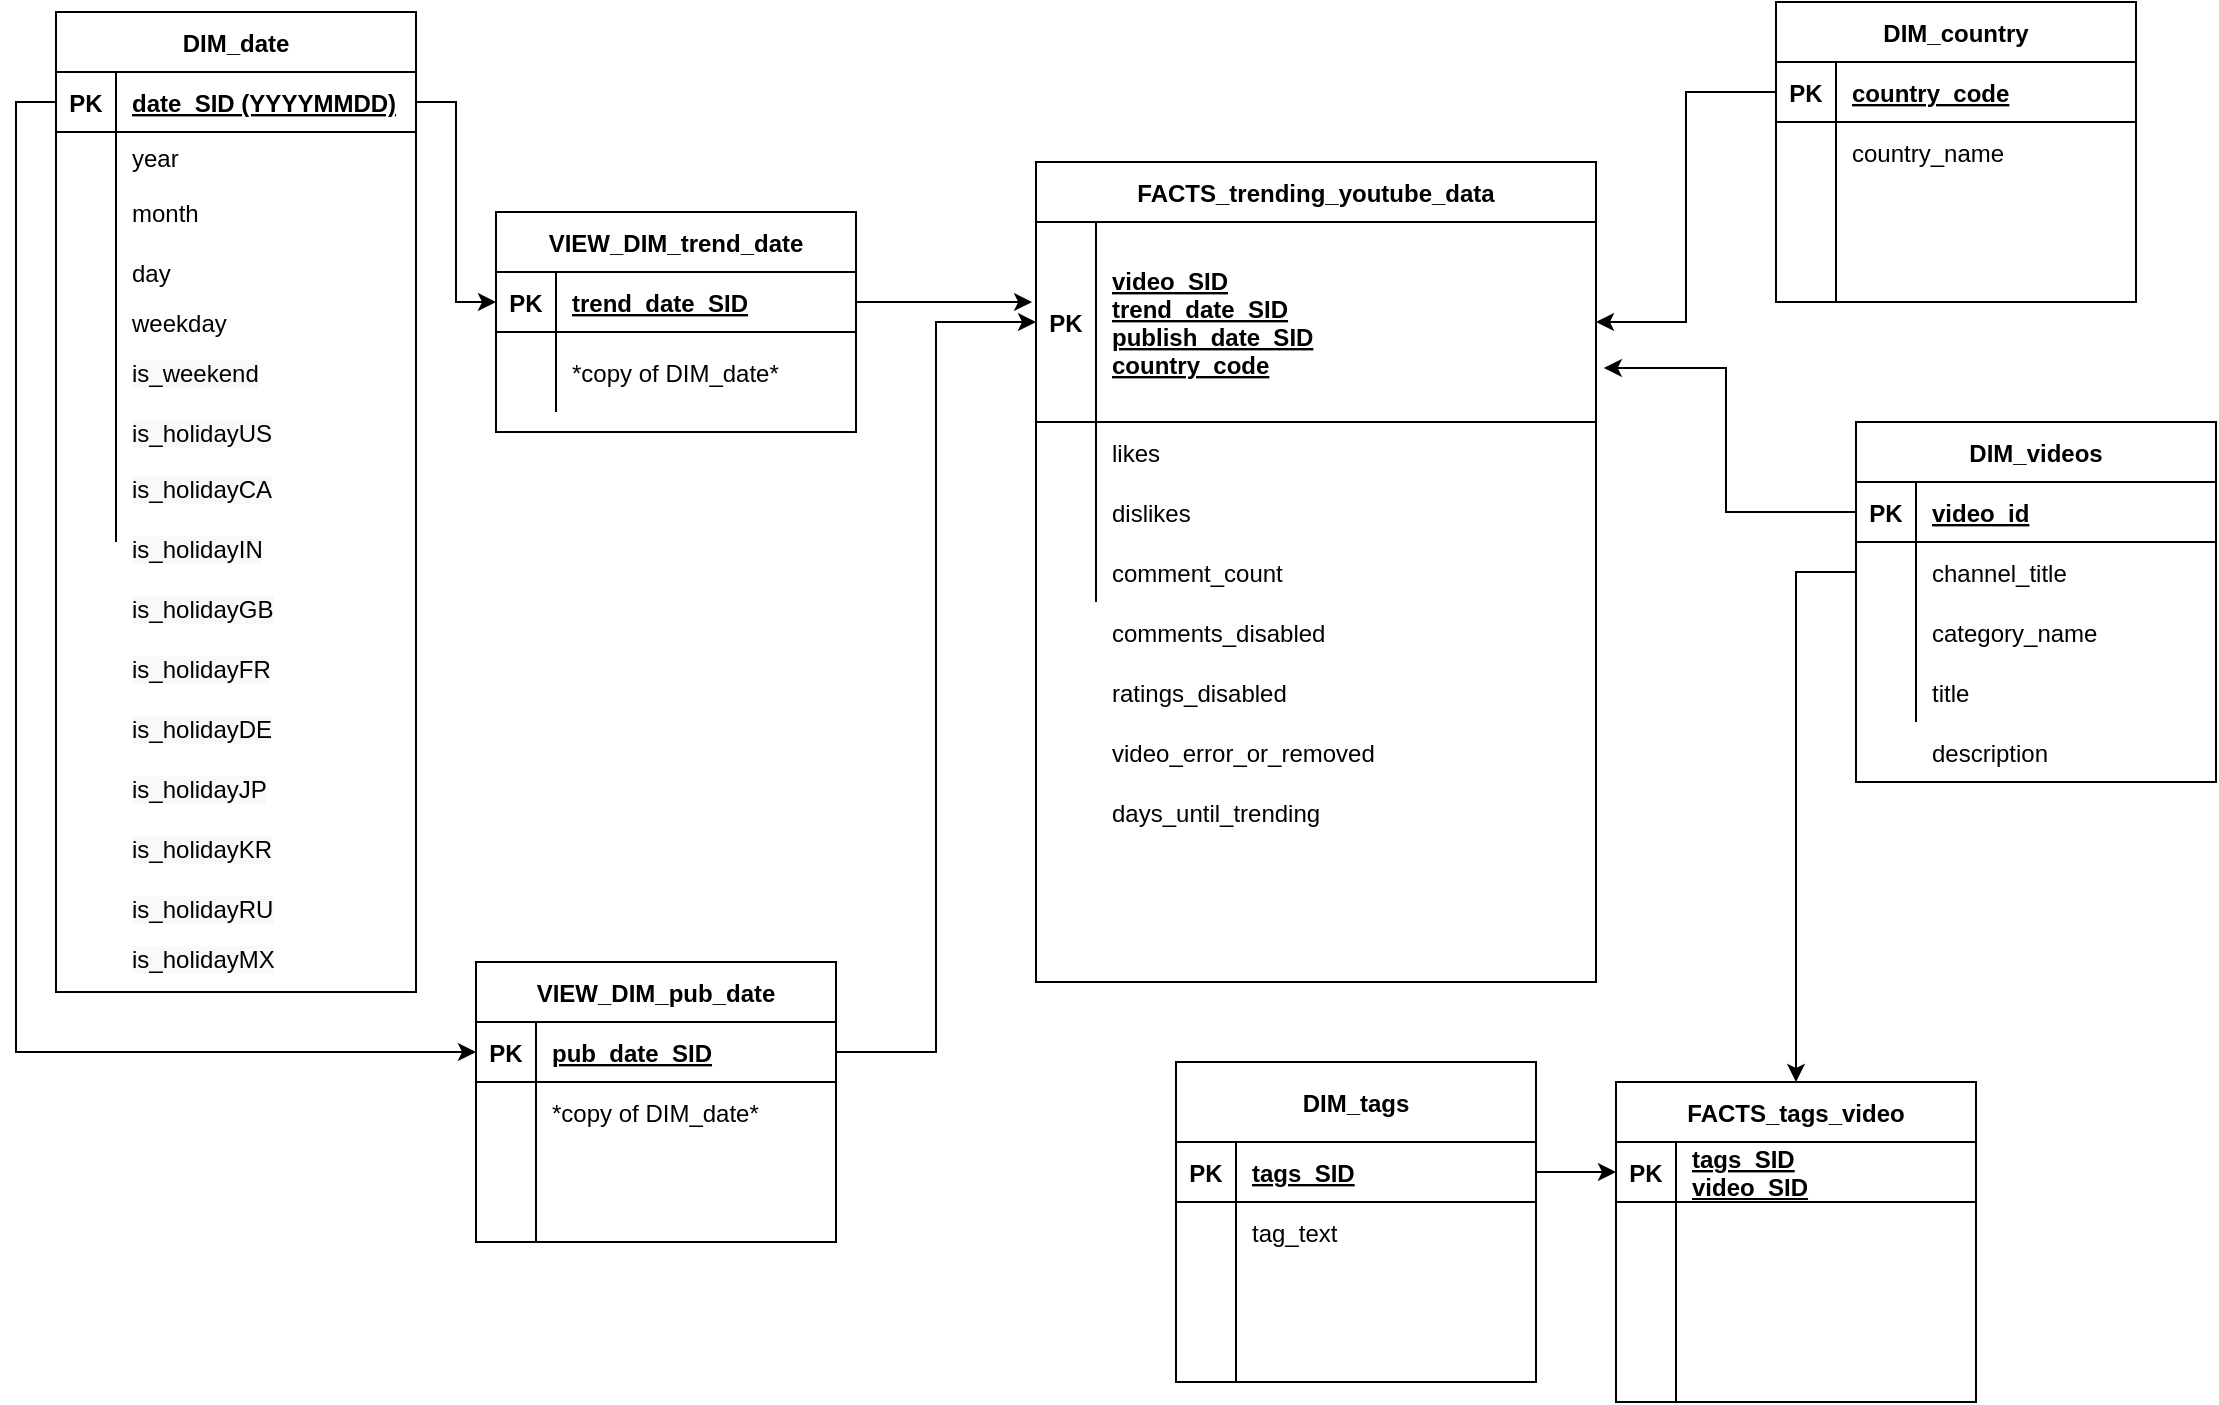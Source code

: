 <mxfile version="15.2.1" type="device"><diagram id="kIxvINCP-2dBxUj3q9Nw" name="Page-1"><mxGraphModel dx="1888" dy="547" grid="1" gridSize="10" guides="1" tooltips="1" connect="1" arrows="1" fold="1" page="1" pageScale="1" pageWidth="850" pageHeight="1100" math="0" shadow="0"><root><mxCell id="0"/><mxCell id="1" parent="0"/><mxCell id="8O_K2BIh5nkAlIRcISis-1" value="FACTS_trending_youtube_data" style="shape=table;startSize=30;container=1;collapsible=1;childLayout=tableLayout;fixedRows=1;rowLines=0;fontStyle=1;align=center;resizeLast=1;" parent="1" vertex="1"><mxGeometry x="230" y="150" width="280" height="410" as="geometry"/></mxCell><mxCell id="8O_K2BIh5nkAlIRcISis-2" value="" style="shape=partialRectangle;collapsible=0;dropTarget=0;pointerEvents=0;fillColor=none;top=0;left=0;bottom=1;right=0;points=[[0,0.5],[1,0.5]];portConstraint=eastwest;" parent="8O_K2BIh5nkAlIRcISis-1" vertex="1"><mxGeometry y="30" width="280" height="100" as="geometry"/></mxCell><mxCell id="8O_K2BIh5nkAlIRcISis-3" value="PK" style="shape=partialRectangle;connectable=0;fillColor=none;top=0;left=0;bottom=0;right=0;fontStyle=1;overflow=hidden;" parent="8O_K2BIh5nkAlIRcISis-2" vertex="1"><mxGeometry width="30" height="100" as="geometry"/></mxCell><mxCell id="8O_K2BIh5nkAlIRcISis-4" value="video_SID&#10;trend_date_SID&#10;publish_date_SID&#10;country_code" style="shape=partialRectangle;connectable=0;fillColor=none;top=0;left=0;bottom=0;right=0;align=left;spacingLeft=6;fontStyle=5;overflow=hidden;" parent="8O_K2BIh5nkAlIRcISis-2" vertex="1"><mxGeometry x="30" width="250" height="100" as="geometry"/></mxCell><mxCell id="8O_K2BIh5nkAlIRcISis-5" value="" style="shape=partialRectangle;collapsible=0;dropTarget=0;pointerEvents=0;fillColor=none;top=0;left=0;bottom=0;right=0;points=[[0,0.5],[1,0.5]];portConstraint=eastwest;" parent="8O_K2BIh5nkAlIRcISis-1" vertex="1"><mxGeometry y="130" width="280" height="30" as="geometry"/></mxCell><mxCell id="8O_K2BIh5nkAlIRcISis-6" value="" style="shape=partialRectangle;connectable=0;fillColor=none;top=0;left=0;bottom=0;right=0;editable=1;overflow=hidden;" parent="8O_K2BIh5nkAlIRcISis-5" vertex="1"><mxGeometry width="30" height="30" as="geometry"/></mxCell><mxCell id="8O_K2BIh5nkAlIRcISis-7" value="likes" style="shape=partialRectangle;connectable=0;fillColor=none;top=0;left=0;bottom=0;right=0;align=left;spacingLeft=6;overflow=hidden;" parent="8O_K2BIh5nkAlIRcISis-5" vertex="1"><mxGeometry x="30" width="250" height="30" as="geometry"/></mxCell><mxCell id="8O_K2BIh5nkAlIRcISis-8" value="" style="shape=partialRectangle;collapsible=0;dropTarget=0;pointerEvents=0;fillColor=none;top=0;left=0;bottom=0;right=0;points=[[0,0.5],[1,0.5]];portConstraint=eastwest;" parent="8O_K2BIh5nkAlIRcISis-1" vertex="1"><mxGeometry y="160" width="280" height="30" as="geometry"/></mxCell><mxCell id="8O_K2BIh5nkAlIRcISis-9" value="" style="shape=partialRectangle;connectable=0;fillColor=none;top=0;left=0;bottom=0;right=0;editable=1;overflow=hidden;" parent="8O_K2BIh5nkAlIRcISis-8" vertex="1"><mxGeometry width="30" height="30" as="geometry"/></mxCell><mxCell id="8O_K2BIh5nkAlIRcISis-10" value="dislikes" style="shape=partialRectangle;connectable=0;fillColor=none;top=0;left=0;bottom=0;right=0;align=left;spacingLeft=6;overflow=hidden;" parent="8O_K2BIh5nkAlIRcISis-8" vertex="1"><mxGeometry x="30" width="250" height="30" as="geometry"/></mxCell><mxCell id="8O_K2BIh5nkAlIRcISis-11" value="" style="shape=partialRectangle;collapsible=0;dropTarget=0;pointerEvents=0;fillColor=none;top=0;left=0;bottom=0;right=0;points=[[0,0.5],[1,0.5]];portConstraint=eastwest;" parent="8O_K2BIh5nkAlIRcISis-1" vertex="1"><mxGeometry y="190" width="280" height="30" as="geometry"/></mxCell><mxCell id="8O_K2BIh5nkAlIRcISis-12" value="" style="shape=partialRectangle;connectable=0;fillColor=none;top=0;left=0;bottom=0;right=0;editable=1;overflow=hidden;" parent="8O_K2BIh5nkAlIRcISis-11" vertex="1"><mxGeometry width="30" height="30" as="geometry"/></mxCell><mxCell id="8O_K2BIh5nkAlIRcISis-13" value="comment_count" style="shape=partialRectangle;connectable=0;fillColor=none;top=0;left=0;bottom=0;right=0;align=left;spacingLeft=6;overflow=hidden;" parent="8O_K2BIh5nkAlIRcISis-11" vertex="1"><mxGeometry x="30" width="250" height="30" as="geometry"/></mxCell><mxCell id="8O_K2BIh5nkAlIRcISis-17" value="comments_disabled" style="shape=partialRectangle;connectable=0;fillColor=none;top=0;left=0;bottom=0;right=0;align=left;spacingLeft=6;overflow=hidden;" parent="1" vertex="1"><mxGeometry x="260" y="370" width="250" height="30" as="geometry"/></mxCell><mxCell id="8O_K2BIh5nkAlIRcISis-18" value="ratings_disabled" style="shape=partialRectangle;connectable=0;fillColor=none;top=0;left=0;bottom=0;right=0;align=left;spacingLeft=6;overflow=hidden;" parent="1" vertex="1"><mxGeometry x="260" y="400" width="250" height="30" as="geometry"/></mxCell><mxCell id="8O_K2BIh5nkAlIRcISis-19" value="video_error_or_removed" style="shape=partialRectangle;connectable=0;top=0;left=0;bottom=0;right=0;align=left;spacingLeft=6;overflow=hidden;fillColor=none;" parent="1" vertex="1"><mxGeometry x="260" y="430" width="250" height="30" as="geometry"/></mxCell><mxCell id="8O_K2BIh5nkAlIRcISis-20" value="days_until_trending" style="shape=partialRectangle;connectable=0;fillColor=none;top=0;left=0;bottom=0;right=0;align=left;spacingLeft=6;overflow=hidden;" parent="1" vertex="1"><mxGeometry x="260" y="460" width="250" height="30" as="geometry"/></mxCell><mxCell id="8O_K2BIh5nkAlIRcISis-21" value="DIM_date" style="shape=table;startSize=30;container=1;collapsible=1;childLayout=tableLayout;fixedRows=1;rowLines=0;fontStyle=1;align=center;resizeLast=1;" parent="1" vertex="1"><mxGeometry x="-260" y="75" width="180" height="490" as="geometry"/></mxCell><mxCell id="8O_K2BIh5nkAlIRcISis-22" value="" style="shape=partialRectangle;collapsible=0;dropTarget=0;pointerEvents=0;fillColor=none;top=0;left=0;bottom=1;right=0;points=[[0,0.5],[1,0.5]];portConstraint=eastwest;" parent="8O_K2BIh5nkAlIRcISis-21" vertex="1"><mxGeometry y="30" width="180" height="30" as="geometry"/></mxCell><mxCell id="8O_K2BIh5nkAlIRcISis-23" value="PK" style="shape=partialRectangle;connectable=0;fillColor=none;top=0;left=0;bottom=0;right=0;fontStyle=1;overflow=hidden;" parent="8O_K2BIh5nkAlIRcISis-22" vertex="1"><mxGeometry width="30" height="30" as="geometry"/></mxCell><mxCell id="8O_K2BIh5nkAlIRcISis-24" value="date_SID (YYYYMMDD)" style="shape=partialRectangle;connectable=0;fillColor=none;top=0;left=0;bottom=0;right=0;align=left;spacingLeft=6;fontStyle=5;overflow=hidden;" parent="8O_K2BIh5nkAlIRcISis-22" vertex="1"><mxGeometry x="30" width="150" height="30" as="geometry"/></mxCell><mxCell id="8O_K2BIh5nkAlIRcISis-25" value="" style="shape=partialRectangle;collapsible=0;dropTarget=0;pointerEvents=0;fillColor=none;top=0;left=0;bottom=0;right=0;points=[[0,0.5],[1,0.5]];portConstraint=eastwest;" parent="8O_K2BIh5nkAlIRcISis-21" vertex="1"><mxGeometry y="60" width="180" height="25" as="geometry"/></mxCell><mxCell id="8O_K2BIh5nkAlIRcISis-26" value="" style="shape=partialRectangle;connectable=0;fillColor=none;top=0;left=0;bottom=0;right=0;editable=1;overflow=hidden;" parent="8O_K2BIh5nkAlIRcISis-25" vertex="1"><mxGeometry width="30" height="25" as="geometry"/></mxCell><mxCell id="8O_K2BIh5nkAlIRcISis-27" value="year" style="shape=partialRectangle;connectable=0;top=0;left=0;bottom=0;right=0;align=left;spacingLeft=6;overflow=hidden;fillColor=none;" parent="8O_K2BIh5nkAlIRcISis-25" vertex="1"><mxGeometry x="30" width="150" height="25" as="geometry"/></mxCell><mxCell id="8O_K2BIh5nkAlIRcISis-28" value="" style="shape=partialRectangle;collapsible=0;dropTarget=0;pointerEvents=0;fillColor=none;top=0;left=0;bottom=0;right=0;points=[[0,0.5],[1,0.5]];portConstraint=eastwest;" parent="8O_K2BIh5nkAlIRcISis-21" vertex="1"><mxGeometry y="85" width="180" height="30" as="geometry"/></mxCell><mxCell id="8O_K2BIh5nkAlIRcISis-29" value="" style="shape=partialRectangle;connectable=0;fillColor=none;top=0;left=0;bottom=0;right=0;editable=1;overflow=hidden;" parent="8O_K2BIh5nkAlIRcISis-28" vertex="1"><mxGeometry width="30" height="30" as="geometry"/></mxCell><mxCell id="8O_K2BIh5nkAlIRcISis-30" value="month" style="shape=partialRectangle;connectable=0;fillColor=none;top=0;left=0;bottom=0;right=0;align=left;spacingLeft=6;overflow=hidden;" parent="8O_K2BIh5nkAlIRcISis-28" vertex="1"><mxGeometry x="30" width="150" height="30" as="geometry"/></mxCell><mxCell id="8O_K2BIh5nkAlIRcISis-31" value="" style="shape=partialRectangle;collapsible=0;dropTarget=0;pointerEvents=0;fillColor=none;top=0;left=0;bottom=0;right=0;points=[[0,0.5],[1,0.5]];portConstraint=eastwest;" parent="8O_K2BIh5nkAlIRcISis-21" vertex="1"><mxGeometry y="115" width="180" height="150" as="geometry"/></mxCell><mxCell id="8O_K2BIh5nkAlIRcISis-32" value="" style="shape=partialRectangle;connectable=0;fillColor=none;top=0;left=0;bottom=0;right=0;editable=1;overflow=hidden;" parent="8O_K2BIh5nkAlIRcISis-31" vertex="1"><mxGeometry width="30" height="150" as="geometry"/></mxCell><mxCell id="8O_K2BIh5nkAlIRcISis-33" value="" style="shape=partialRectangle;connectable=0;fillColor=none;top=0;left=0;bottom=0;right=0;align=left;spacingLeft=6;overflow=hidden;" parent="8O_K2BIh5nkAlIRcISis-31" vertex="1"><mxGeometry x="30" width="150" height="150" as="geometry"/></mxCell><mxCell id="8O_K2BIh5nkAlIRcISis-34" value="DIM_country" style="shape=table;startSize=30;container=1;collapsible=1;childLayout=tableLayout;fixedRows=1;rowLines=0;fontStyle=1;align=center;resizeLast=1;" parent="1" vertex="1"><mxGeometry x="600" y="70" width="180" height="150" as="geometry"/></mxCell><mxCell id="8O_K2BIh5nkAlIRcISis-35" value="" style="shape=partialRectangle;collapsible=0;dropTarget=0;pointerEvents=0;fillColor=none;top=0;left=0;bottom=1;right=0;points=[[0,0.5],[1,0.5]];portConstraint=eastwest;" parent="8O_K2BIh5nkAlIRcISis-34" vertex="1"><mxGeometry y="30" width="180" height="30" as="geometry"/></mxCell><mxCell id="8O_K2BIh5nkAlIRcISis-36" value="PK" style="shape=partialRectangle;connectable=0;fillColor=none;top=0;left=0;bottom=0;right=0;fontStyle=1;overflow=hidden;" parent="8O_K2BIh5nkAlIRcISis-35" vertex="1"><mxGeometry width="30" height="30" as="geometry"/></mxCell><mxCell id="8O_K2BIh5nkAlIRcISis-37" value="country_code" style="shape=partialRectangle;connectable=0;fillColor=none;top=0;left=0;bottom=0;right=0;align=left;spacingLeft=6;fontStyle=5;overflow=hidden;" parent="8O_K2BIh5nkAlIRcISis-35" vertex="1"><mxGeometry x="30" width="150" height="30" as="geometry"/></mxCell><mxCell id="8O_K2BIh5nkAlIRcISis-38" value="" style="shape=partialRectangle;collapsible=0;dropTarget=0;pointerEvents=0;fillColor=none;top=0;left=0;bottom=0;right=0;points=[[0,0.5],[1,0.5]];portConstraint=eastwest;" parent="8O_K2BIh5nkAlIRcISis-34" vertex="1"><mxGeometry y="60" width="180" height="30" as="geometry"/></mxCell><mxCell id="8O_K2BIh5nkAlIRcISis-39" value="" style="shape=partialRectangle;connectable=0;fillColor=none;top=0;left=0;bottom=0;right=0;editable=1;overflow=hidden;" parent="8O_K2BIh5nkAlIRcISis-38" vertex="1"><mxGeometry width="30" height="30" as="geometry"/></mxCell><mxCell id="8O_K2BIh5nkAlIRcISis-40" value="country_name" style="shape=partialRectangle;connectable=0;fillColor=none;top=0;left=0;bottom=0;right=0;align=left;spacingLeft=6;overflow=hidden;" parent="8O_K2BIh5nkAlIRcISis-38" vertex="1"><mxGeometry x="30" width="150" height="30" as="geometry"/></mxCell><mxCell id="8O_K2BIh5nkAlIRcISis-41" value="" style="shape=partialRectangle;collapsible=0;dropTarget=0;pointerEvents=0;fillColor=none;top=0;left=0;bottom=0;right=0;points=[[0,0.5],[1,0.5]];portConstraint=eastwest;" parent="8O_K2BIh5nkAlIRcISis-34" vertex="1"><mxGeometry y="90" width="180" height="30" as="geometry"/></mxCell><mxCell id="8O_K2BIh5nkAlIRcISis-42" value="" style="shape=partialRectangle;connectable=0;fillColor=none;top=0;left=0;bottom=0;right=0;editable=1;overflow=hidden;" parent="8O_K2BIh5nkAlIRcISis-41" vertex="1"><mxGeometry width="30" height="30" as="geometry"/></mxCell><mxCell id="8O_K2BIh5nkAlIRcISis-43" value="" style="shape=partialRectangle;connectable=0;fillColor=none;top=0;left=0;bottom=0;right=0;align=left;spacingLeft=6;overflow=hidden;" parent="8O_K2BIh5nkAlIRcISis-41" vertex="1"><mxGeometry x="30" width="150" height="30" as="geometry"/></mxCell><mxCell id="8O_K2BIh5nkAlIRcISis-44" value="" style="shape=partialRectangle;collapsible=0;dropTarget=0;pointerEvents=0;fillColor=none;top=0;left=0;bottom=0;right=0;points=[[0,0.5],[1,0.5]];portConstraint=eastwest;" parent="8O_K2BIh5nkAlIRcISis-34" vertex="1"><mxGeometry y="120" width="180" height="30" as="geometry"/></mxCell><mxCell id="8O_K2BIh5nkAlIRcISis-45" value="" style="shape=partialRectangle;connectable=0;fillColor=none;top=0;left=0;bottom=0;right=0;editable=1;overflow=hidden;" parent="8O_K2BIh5nkAlIRcISis-44" vertex="1"><mxGeometry width="30" height="30" as="geometry"/></mxCell><mxCell id="8O_K2BIh5nkAlIRcISis-46" value="" style="shape=partialRectangle;connectable=0;fillColor=none;top=0;left=0;bottom=0;right=0;align=left;spacingLeft=6;overflow=hidden;" parent="8O_K2BIh5nkAlIRcISis-44" vertex="1"><mxGeometry x="30" width="150" height="30" as="geometry"/></mxCell><mxCell id="8O_K2BIh5nkAlIRcISis-48" value="VIEW_DIM_pub_date" style="shape=table;startSize=30;container=1;collapsible=1;childLayout=tableLayout;fixedRows=1;rowLines=0;fontStyle=1;align=center;resizeLast=1;" parent="1" vertex="1"><mxGeometry x="-50" y="550" width="180" height="140" as="geometry"/></mxCell><mxCell id="8O_K2BIh5nkAlIRcISis-49" value="" style="shape=partialRectangle;collapsible=0;dropTarget=0;pointerEvents=0;fillColor=none;top=0;left=0;bottom=1;right=0;points=[[0,0.5],[1,0.5]];portConstraint=eastwest;" parent="8O_K2BIh5nkAlIRcISis-48" vertex="1"><mxGeometry y="30" width="180" height="30" as="geometry"/></mxCell><mxCell id="8O_K2BIh5nkAlIRcISis-50" value="PK" style="shape=partialRectangle;connectable=0;fillColor=none;top=0;left=0;bottom=0;right=0;fontStyle=1;overflow=hidden;" parent="8O_K2BIh5nkAlIRcISis-49" vertex="1"><mxGeometry width="30" height="30" as="geometry"/></mxCell><mxCell id="8O_K2BIh5nkAlIRcISis-51" value="pub_date_SID" style="shape=partialRectangle;connectable=0;fillColor=none;top=0;left=0;bottom=0;right=0;align=left;spacingLeft=6;fontStyle=5;overflow=hidden;" parent="8O_K2BIh5nkAlIRcISis-49" vertex="1"><mxGeometry x="30" width="150" height="30" as="geometry"/></mxCell><mxCell id="8O_K2BIh5nkAlIRcISis-52" value="" style="shape=partialRectangle;collapsible=0;dropTarget=0;pointerEvents=0;fillColor=none;top=0;left=0;bottom=0;right=0;points=[[0,0.5],[1,0.5]];portConstraint=eastwest;" parent="8O_K2BIh5nkAlIRcISis-48" vertex="1"><mxGeometry y="60" width="180" height="30" as="geometry"/></mxCell><mxCell id="8O_K2BIh5nkAlIRcISis-53" value="" style="shape=partialRectangle;connectable=0;fillColor=none;top=0;left=0;bottom=0;right=0;editable=1;overflow=hidden;" parent="8O_K2BIh5nkAlIRcISis-52" vertex="1"><mxGeometry width="30" height="30" as="geometry"/></mxCell><mxCell id="8O_K2BIh5nkAlIRcISis-54" value="*copy of DIM_date*" style="shape=partialRectangle;connectable=0;fillColor=none;top=0;left=0;bottom=0;right=0;align=left;spacingLeft=6;overflow=hidden;" parent="8O_K2BIh5nkAlIRcISis-52" vertex="1"><mxGeometry x="30" width="150" height="30" as="geometry"/></mxCell><mxCell id="8O_K2BIh5nkAlIRcISis-55" value="" style="shape=partialRectangle;collapsible=0;dropTarget=0;pointerEvents=0;fillColor=none;top=0;left=0;bottom=0;right=0;points=[[0,0.5],[1,0.5]];portConstraint=eastwest;" parent="8O_K2BIh5nkAlIRcISis-48" vertex="1"><mxGeometry y="90" width="180" height="30" as="geometry"/></mxCell><mxCell id="8O_K2BIh5nkAlIRcISis-56" value="" style="shape=partialRectangle;connectable=0;fillColor=none;top=0;left=0;bottom=0;right=0;editable=1;overflow=hidden;" parent="8O_K2BIh5nkAlIRcISis-55" vertex="1"><mxGeometry width="30" height="30" as="geometry"/></mxCell><mxCell id="8O_K2BIh5nkAlIRcISis-57" value="" style="shape=partialRectangle;connectable=0;fillColor=none;top=0;left=0;bottom=0;right=0;align=left;spacingLeft=6;overflow=hidden;" parent="8O_K2BIh5nkAlIRcISis-55" vertex="1"><mxGeometry x="30" width="150" height="30" as="geometry"/></mxCell><mxCell id="8O_K2BIh5nkAlIRcISis-58" value="" style="shape=partialRectangle;collapsible=0;dropTarget=0;pointerEvents=0;fillColor=none;top=0;left=0;bottom=0;right=0;points=[[0,0.5],[1,0.5]];portConstraint=eastwest;" parent="8O_K2BIh5nkAlIRcISis-48" vertex="1"><mxGeometry y="120" width="180" height="20" as="geometry"/></mxCell><mxCell id="8O_K2BIh5nkAlIRcISis-59" value="" style="shape=partialRectangle;connectable=0;fillColor=none;top=0;left=0;bottom=0;right=0;editable=1;overflow=hidden;" parent="8O_K2BIh5nkAlIRcISis-58" vertex="1"><mxGeometry width="30" height="20" as="geometry"/></mxCell><mxCell id="8O_K2BIh5nkAlIRcISis-60" value="" style="shape=partialRectangle;connectable=0;fillColor=none;top=0;left=0;bottom=0;right=0;align=left;spacingLeft=6;overflow=hidden;" parent="8O_K2BIh5nkAlIRcISis-58" vertex="1"><mxGeometry x="30" width="150" height="20" as="geometry"/></mxCell><mxCell id="8O_K2BIh5nkAlIRcISis-61" value="VIEW_DIM_trend_date" style="shape=table;startSize=30;container=1;collapsible=1;childLayout=tableLayout;fixedRows=1;rowLines=0;fontStyle=1;align=center;resizeLast=1;" parent="1" vertex="1"><mxGeometry x="-40" y="175" width="180" height="110" as="geometry"/></mxCell><mxCell id="8O_K2BIh5nkAlIRcISis-62" value="" style="shape=partialRectangle;collapsible=0;dropTarget=0;pointerEvents=0;fillColor=none;top=0;left=0;bottom=1;right=0;points=[[0,0.5],[1,0.5]];portConstraint=eastwest;" parent="8O_K2BIh5nkAlIRcISis-61" vertex="1"><mxGeometry y="30" width="180" height="30" as="geometry"/></mxCell><mxCell id="8O_K2BIh5nkAlIRcISis-63" value="PK" style="shape=partialRectangle;connectable=0;fillColor=none;top=0;left=0;bottom=0;right=0;fontStyle=1;overflow=hidden;" parent="8O_K2BIh5nkAlIRcISis-62" vertex="1"><mxGeometry width="30" height="30" as="geometry"/></mxCell><mxCell id="8O_K2BIh5nkAlIRcISis-64" value="trend_date_SID" style="shape=partialRectangle;connectable=0;fillColor=none;top=0;left=0;bottom=0;right=0;align=left;spacingLeft=6;fontStyle=5;overflow=hidden;" parent="8O_K2BIh5nkAlIRcISis-62" vertex="1"><mxGeometry x="30" width="150" height="30" as="geometry"/></mxCell><mxCell id="8O_K2BIh5nkAlIRcISis-65" value="" style="shape=partialRectangle;collapsible=0;dropTarget=0;pointerEvents=0;fillColor=none;top=0;left=0;bottom=0;right=0;points=[[0,0.5],[1,0.5]];portConstraint=eastwest;" parent="8O_K2BIh5nkAlIRcISis-61" vertex="1"><mxGeometry y="60" width="180" height="40" as="geometry"/></mxCell><mxCell id="8O_K2BIh5nkAlIRcISis-66" value="" style="shape=partialRectangle;connectable=0;fillColor=none;top=0;left=0;bottom=0;right=0;editable=1;overflow=hidden;" parent="8O_K2BIh5nkAlIRcISis-65" vertex="1"><mxGeometry width="30" height="40" as="geometry"/></mxCell><mxCell id="8O_K2BIh5nkAlIRcISis-67" value="*copy of DIM_date*" style="shape=partialRectangle;connectable=0;fillColor=none;top=0;left=0;bottom=0;right=0;align=left;spacingLeft=6;overflow=hidden;" parent="8O_K2BIh5nkAlIRcISis-65" vertex="1"><mxGeometry x="30" width="150" height="40" as="geometry"/></mxCell><mxCell id="8O_K2BIh5nkAlIRcISis-74" style="edgeStyle=orthogonalEdgeStyle;rounded=0;orthogonalLoop=1;jettySize=auto;html=1;exitX=1;exitY=0.5;exitDx=0;exitDy=0;entryX=0;entryY=0.5;entryDx=0;entryDy=0;" parent="1" source="8O_K2BIh5nkAlIRcISis-22" target="8O_K2BIh5nkAlIRcISis-62" edge="1"><mxGeometry relative="1" as="geometry"/></mxCell><mxCell id="8O_K2BIh5nkAlIRcISis-75" style="edgeStyle=orthogonalEdgeStyle;rounded=0;orthogonalLoop=1;jettySize=auto;html=1;exitX=0;exitY=0.5;exitDx=0;exitDy=0;" parent="1" source="8O_K2BIh5nkAlIRcISis-22" target="8O_K2BIh5nkAlIRcISis-49" edge="1"><mxGeometry relative="1" as="geometry"/></mxCell><mxCell id="8O_K2BIh5nkAlIRcISis-79" style="edgeStyle=orthogonalEdgeStyle;rounded=0;orthogonalLoop=1;jettySize=auto;html=1;exitX=1;exitY=0.5;exitDx=0;exitDy=0;" parent="1" source="8O_K2BIh5nkAlIRcISis-49" target="8O_K2BIh5nkAlIRcISis-2" edge="1"><mxGeometry relative="1" as="geometry"/></mxCell><mxCell id="8O_K2BIh5nkAlIRcISis-96" style="edgeStyle=orthogonalEdgeStyle;rounded=0;orthogonalLoop=1;jettySize=auto;html=1;exitX=1;exitY=0.5;exitDx=0;exitDy=0;entryX=-0.007;entryY=0.4;entryDx=0;entryDy=0;entryPerimeter=0;" parent="1" source="8O_K2BIh5nkAlIRcISis-62" target="8O_K2BIh5nkAlIRcISis-2" edge="1"><mxGeometry relative="1" as="geometry"/></mxCell><mxCell id="8O_K2BIh5nkAlIRcISis-98" style="edgeStyle=orthogonalEdgeStyle;rounded=0;orthogonalLoop=1;jettySize=auto;html=1;exitX=0;exitY=0.5;exitDx=0;exitDy=0;" parent="1" source="8O_K2BIh5nkAlIRcISis-35" target="8O_K2BIh5nkAlIRcISis-2" edge="1"><mxGeometry relative="1" as="geometry"/></mxCell><mxCell id="8O_K2BIh5nkAlIRcISis-100" value="DIM_videos" style="shape=table;startSize=30;container=1;collapsible=1;childLayout=tableLayout;fixedRows=1;rowLines=0;fontStyle=1;align=center;resizeLast=1;" parent="1" vertex="1"><mxGeometry x="640" y="280" width="180" height="180" as="geometry"/></mxCell><mxCell id="8O_K2BIh5nkAlIRcISis-101" value="" style="shape=partialRectangle;collapsible=0;dropTarget=0;pointerEvents=0;fillColor=none;top=0;left=0;bottom=1;right=0;points=[[0,0.5],[1,0.5]];portConstraint=eastwest;" parent="8O_K2BIh5nkAlIRcISis-100" vertex="1"><mxGeometry y="30" width="180" height="30" as="geometry"/></mxCell><mxCell id="8O_K2BIh5nkAlIRcISis-102" value="PK" style="shape=partialRectangle;connectable=0;fillColor=none;top=0;left=0;bottom=0;right=0;fontStyle=1;overflow=hidden;" parent="8O_K2BIh5nkAlIRcISis-101" vertex="1"><mxGeometry width="30" height="30" as="geometry"/></mxCell><mxCell id="8O_K2BIh5nkAlIRcISis-103" value="video_id" style="shape=partialRectangle;connectable=0;fillColor=none;top=0;left=0;bottom=0;right=0;align=left;spacingLeft=6;fontStyle=5;overflow=hidden;" parent="8O_K2BIh5nkAlIRcISis-101" vertex="1"><mxGeometry x="30" width="150" height="30" as="geometry"/></mxCell><mxCell id="8O_K2BIh5nkAlIRcISis-104" value="" style="shape=partialRectangle;collapsible=0;dropTarget=0;pointerEvents=0;fillColor=none;top=0;left=0;bottom=0;right=0;points=[[0,0.5],[1,0.5]];portConstraint=eastwest;" parent="8O_K2BIh5nkAlIRcISis-100" vertex="1"><mxGeometry y="60" width="180" height="30" as="geometry"/></mxCell><mxCell id="8O_K2BIh5nkAlIRcISis-105" value="" style="shape=partialRectangle;connectable=0;fillColor=none;top=0;left=0;bottom=0;right=0;editable=1;overflow=hidden;" parent="8O_K2BIh5nkAlIRcISis-104" vertex="1"><mxGeometry width="30" height="30" as="geometry"/></mxCell><mxCell id="8O_K2BIh5nkAlIRcISis-106" value="channel_title" style="shape=partialRectangle;connectable=0;fillColor=none;top=0;left=0;bottom=0;right=0;align=left;spacingLeft=6;overflow=hidden;" parent="8O_K2BIh5nkAlIRcISis-104" vertex="1"><mxGeometry x="30" width="150" height="30" as="geometry"/></mxCell><mxCell id="8O_K2BIh5nkAlIRcISis-107" value="" style="shape=partialRectangle;collapsible=0;dropTarget=0;pointerEvents=0;fillColor=none;top=0;left=0;bottom=0;right=0;points=[[0,0.5],[1,0.5]];portConstraint=eastwest;" parent="8O_K2BIh5nkAlIRcISis-100" vertex="1"><mxGeometry y="90" width="180" height="30" as="geometry"/></mxCell><mxCell id="8O_K2BIh5nkAlIRcISis-108" value="" style="shape=partialRectangle;connectable=0;fillColor=none;top=0;left=0;bottom=0;right=0;editable=1;overflow=hidden;" parent="8O_K2BIh5nkAlIRcISis-107" vertex="1"><mxGeometry width="30" height="30" as="geometry"/></mxCell><mxCell id="8O_K2BIh5nkAlIRcISis-109" value="category_name" style="shape=partialRectangle;connectable=0;fillColor=none;top=0;left=0;bottom=0;right=0;align=left;spacingLeft=6;overflow=hidden;" parent="8O_K2BIh5nkAlIRcISis-107" vertex="1"><mxGeometry x="30" width="150" height="30" as="geometry"/></mxCell><mxCell id="8O_K2BIh5nkAlIRcISis-110" value="" style="shape=partialRectangle;collapsible=0;dropTarget=0;pointerEvents=0;fillColor=none;top=0;left=0;bottom=0;right=0;points=[[0,0.5],[1,0.5]];portConstraint=eastwest;" parent="8O_K2BIh5nkAlIRcISis-100" vertex="1"><mxGeometry y="120" width="180" height="30" as="geometry"/></mxCell><mxCell id="8O_K2BIh5nkAlIRcISis-111" value="" style="shape=partialRectangle;connectable=0;fillColor=none;top=0;left=0;bottom=0;right=0;editable=1;overflow=hidden;" parent="8O_K2BIh5nkAlIRcISis-110" vertex="1"><mxGeometry width="30" height="30" as="geometry"/></mxCell><mxCell id="8O_K2BIh5nkAlIRcISis-112" value="title" style="shape=partialRectangle;connectable=0;fillColor=none;top=0;left=0;bottom=0;right=0;align=left;spacingLeft=6;overflow=hidden;" parent="8O_K2BIh5nkAlIRcISis-110" vertex="1"><mxGeometry x="30" width="150" height="30" as="geometry"/></mxCell><mxCell id="8O_K2BIh5nkAlIRcISis-113" value="description" style="shape=partialRectangle;connectable=0;fillColor=none;top=0;left=0;bottom=0;right=0;align=left;spacingLeft=6;overflow=hidden;" parent="1" vertex="1"><mxGeometry x="670" y="430" width="150" height="30" as="geometry"/></mxCell><mxCell id="8O_K2BIh5nkAlIRcISis-115" value="day" style="shape=partialRectangle;connectable=0;fillColor=none;top=0;left=0;bottom=0;right=0;align=left;spacingLeft=6;overflow=hidden;" parent="1" vertex="1"><mxGeometry x="-230" y="190" width="150" height="30" as="geometry"/></mxCell><mxCell id="8O_K2BIh5nkAlIRcISis-117" value="weekday" style="shape=partialRectangle;connectable=0;fillColor=none;top=0;left=0;bottom=0;right=0;align=left;spacingLeft=6;overflow=hidden;" parent="1" vertex="1"><mxGeometry x="-230" y="215" width="150" height="30" as="geometry"/></mxCell><mxCell id="8O_K2BIh5nkAlIRcISis-118" value="&lt;span style=&quot;color: rgb(0 , 0 , 0) ; font-family: &amp;#34;helvetica&amp;#34; ; font-size: 12px ; font-style: normal ; font-weight: 400 ; letter-spacing: normal ; text-align: left ; text-indent: 0px ; text-transform: none ; word-spacing: 0px ; background-color: rgb(248 , 249 , 250) ; display: inline ; float: none&quot;&gt;is_weekend&lt;/span&gt;" style="text;whiteSpace=wrap;html=1;" parent="1" vertex="1"><mxGeometry x="-224" y="242" width="70" height="30" as="geometry"/></mxCell><mxCell id="8O_K2BIh5nkAlIRcISis-119" value="&lt;span style=&quot;color: rgb(0 , 0 , 0) ; font-family: &amp;#34;helvetica&amp;#34; ; font-size: 12px ; font-style: normal ; font-weight: 400 ; letter-spacing: normal ; text-align: left ; text-indent: 0px ; text-transform: none ; word-spacing: 0px ; background-color: rgb(248 , 249 , 250) ; display: inline ; float: none&quot;&gt;is_holidayUS&lt;/span&gt;" style="text;whiteSpace=wrap;html=1;" parent="1" vertex="1"><mxGeometry x="-224" y="272" width="70" height="30" as="geometry"/></mxCell><mxCell id="8O_K2BIh5nkAlIRcISis-120" value="&lt;span style=&quot;color: rgb(0 , 0 , 0) ; font-family: &amp;#34;helvetica&amp;#34; ; font-size: 12px ; font-style: normal ; font-weight: 400 ; letter-spacing: normal ; text-align: left ; text-indent: 0px ; text-transform: none ; word-spacing: 0px ; background-color: rgb(248 , 249 , 250) ; display: inline ; float: none&quot;&gt;is_holidayCA&lt;/span&gt;" style="text;whiteSpace=wrap;html=1;" parent="1" vertex="1"><mxGeometry x="-224" y="300" width="70" height="30" as="geometry"/></mxCell><mxCell id="8O_K2BIh5nkAlIRcISis-121" value="&lt;span style=&quot;color: rgb(0 , 0 , 0) ; font-family: &amp;#34;helvetica&amp;#34; ; font-size: 12px ; font-style: normal ; font-weight: 400 ; letter-spacing: normal ; text-align: left ; text-indent: 0px ; text-transform: none ; word-spacing: 0px ; background-color: rgb(248 , 249 , 250) ; display: inline ; float: none&quot;&gt;is_holidayFR&lt;/span&gt;" style="text;whiteSpace=wrap;html=1;" parent="1" vertex="1"><mxGeometry x="-224" y="390" width="70" height="30" as="geometry"/></mxCell><mxCell id="8O_K2BIh5nkAlIRcISis-122" value="&lt;span style=&quot;color: rgb(0 , 0 , 0) ; font-family: &amp;#34;helvetica&amp;#34; ; font-size: 12px ; font-style: normal ; font-weight: 400 ; letter-spacing: normal ; text-align: left ; text-indent: 0px ; text-transform: none ; word-spacing: 0px ; background-color: rgb(248 , 249 , 250) ; display: inline ; float: none&quot;&gt;is_holidayGB&lt;/span&gt;" style="text;whiteSpace=wrap;html=1;" parent="1" vertex="1"><mxGeometry x="-224" y="360" width="70" height="30" as="geometry"/></mxCell><mxCell id="8O_K2BIh5nkAlIRcISis-123" value="&lt;span style=&quot;color: rgb(0 , 0 , 0) ; font-family: &amp;#34;helvetica&amp;#34; ; font-size: 12px ; font-style: normal ; font-weight: 400 ; letter-spacing: normal ; text-align: left ; text-indent: 0px ; text-transform: none ; word-spacing: 0px ; background-color: rgb(248 , 249 , 250) ; display: inline ; float: none&quot;&gt;is_holidayIN&lt;/span&gt;" style="text;whiteSpace=wrap;html=1;" parent="1" vertex="1"><mxGeometry x="-224" y="330" width="70" height="30" as="geometry"/></mxCell><mxCell id="8O_K2BIh5nkAlIRcISis-124" value="&lt;span style=&quot;color: rgb(0 , 0 , 0) ; font-family: &amp;#34;helvetica&amp;#34; ; font-size: 12px ; font-style: normal ; font-weight: 400 ; letter-spacing: normal ; text-align: left ; text-indent: 0px ; text-transform: none ; word-spacing: 0px ; background-color: rgb(248 , 249 , 250) ; display: inline ; float: none&quot;&gt;is_holidayDE&lt;/span&gt;" style="text;whiteSpace=wrap;html=1;" parent="1" vertex="1"><mxGeometry x="-224" y="420" width="70" height="30" as="geometry"/></mxCell><mxCell id="8O_K2BIh5nkAlIRcISis-125" value="&lt;span style=&quot;color: rgb(0 , 0 , 0) ; font-family: &amp;#34;helvetica&amp;#34; ; font-size: 12px ; font-style: normal ; font-weight: 400 ; letter-spacing: normal ; text-align: left ; text-indent: 0px ; text-transform: none ; word-spacing: 0px ; background-color: rgb(248 , 249 , 250) ; display: inline ; float: none&quot;&gt;is_holidayJP&lt;/span&gt;" style="text;whiteSpace=wrap;html=1;" parent="1" vertex="1"><mxGeometry x="-224" y="450" width="70" height="30" as="geometry"/></mxCell><mxCell id="8O_K2BIh5nkAlIRcISis-128" value="&lt;span style=&quot;color: rgb(0 , 0 , 0) ; font-family: &amp;#34;helvetica&amp;#34; ; font-size: 12px ; font-style: normal ; font-weight: 400 ; letter-spacing: normal ; text-align: left ; text-indent: 0px ; text-transform: none ; word-spacing: 0px ; background-color: rgb(248 , 249 , 250) ; display: inline ; float: none&quot;&gt;is_holidayKR&lt;/span&gt;" style="text;whiteSpace=wrap;html=1;" parent="1" vertex="1"><mxGeometry x="-224" y="480" width="70" height="30" as="geometry"/></mxCell><mxCell id="8O_K2BIh5nkAlIRcISis-129" value="&lt;span style=&quot;color: rgb(0 , 0 , 0) ; font-family: &amp;#34;helvetica&amp;#34; ; font-size: 12px ; font-style: normal ; font-weight: 400 ; letter-spacing: normal ; text-align: left ; text-indent: 0px ; text-transform: none ; word-spacing: 0px ; background-color: rgb(248 , 249 , 250) ; display: inline ; float: none&quot;&gt;is_holidayRU&lt;/span&gt;" style="text;whiteSpace=wrap;html=1;" parent="1" vertex="1"><mxGeometry x="-224" y="510" width="70" height="30" as="geometry"/></mxCell><mxCell id="8O_K2BIh5nkAlIRcISis-130" value="&lt;span style=&quot;color: rgb(0 , 0 , 0) ; font-family: &amp;#34;helvetica&amp;#34; ; font-size: 12px ; font-style: normal ; font-weight: 400 ; letter-spacing: normal ; text-align: left ; text-indent: 0px ; text-transform: none ; word-spacing: 0px ; background-color: rgb(248 , 249 , 250) ; display: inline ; float: none&quot;&gt;is_holidayMX&lt;/span&gt;" style="text;whiteSpace=wrap;html=1;" parent="1" vertex="1"><mxGeometry x="-224" y="535" width="70" height="30" as="geometry"/></mxCell><mxCell id="8O_K2BIh5nkAlIRcISis-135" style="edgeStyle=orthogonalEdgeStyle;rounded=0;orthogonalLoop=1;jettySize=auto;html=1;exitX=0;exitY=0.5;exitDx=0;exitDy=0;entryX=1.014;entryY=0.73;entryDx=0;entryDy=0;entryPerimeter=0;" parent="1" source="8O_K2BIh5nkAlIRcISis-101" target="8O_K2BIh5nkAlIRcISis-2" edge="1"><mxGeometry relative="1" as="geometry"/></mxCell><mxCell id="8O_K2BIh5nkAlIRcISis-136" value="DIM_tags" style="shape=table;startSize=40;container=1;collapsible=1;childLayout=tableLayout;fixedRows=1;rowLines=0;fontStyle=1;align=center;resizeLast=1;" parent="1" vertex="1"><mxGeometry x="300" y="600" width="180" height="160" as="geometry"/></mxCell><mxCell id="8O_K2BIh5nkAlIRcISis-137" value="" style="shape=partialRectangle;collapsible=0;dropTarget=0;pointerEvents=0;fillColor=none;top=0;left=0;bottom=1;right=0;points=[[0,0.5],[1,0.5]];portConstraint=eastwest;" parent="8O_K2BIh5nkAlIRcISis-136" vertex="1"><mxGeometry y="40" width="180" height="30" as="geometry"/></mxCell><mxCell id="8O_K2BIh5nkAlIRcISis-138" value="PK" style="shape=partialRectangle;connectable=0;fillColor=none;top=0;left=0;bottom=0;right=0;fontStyle=1;overflow=hidden;" parent="8O_K2BIh5nkAlIRcISis-137" vertex="1"><mxGeometry width="30" height="30" as="geometry"/></mxCell><mxCell id="8O_K2BIh5nkAlIRcISis-139" value="tags_SID" style="shape=partialRectangle;connectable=0;fillColor=none;top=0;left=0;bottom=0;right=0;align=left;spacingLeft=6;fontStyle=5;overflow=hidden;" parent="8O_K2BIh5nkAlIRcISis-137" vertex="1"><mxGeometry x="30" width="150" height="30" as="geometry"/></mxCell><mxCell id="8O_K2BIh5nkAlIRcISis-140" value="" style="shape=partialRectangle;collapsible=0;dropTarget=0;pointerEvents=0;fillColor=none;top=0;left=0;bottom=0;right=0;points=[[0,0.5],[1,0.5]];portConstraint=eastwest;" parent="8O_K2BIh5nkAlIRcISis-136" vertex="1"><mxGeometry y="70" width="180" height="30" as="geometry"/></mxCell><mxCell id="8O_K2BIh5nkAlIRcISis-141" value="" style="shape=partialRectangle;connectable=0;fillColor=none;top=0;left=0;bottom=0;right=0;editable=1;overflow=hidden;" parent="8O_K2BIh5nkAlIRcISis-140" vertex="1"><mxGeometry width="30" height="30" as="geometry"/></mxCell><mxCell id="8O_K2BIh5nkAlIRcISis-142" value="tag_text" style="shape=partialRectangle;connectable=0;fillColor=none;top=0;left=0;bottom=0;right=0;align=left;spacingLeft=6;overflow=hidden;" parent="8O_K2BIh5nkAlIRcISis-140" vertex="1"><mxGeometry x="30" width="150" height="30" as="geometry"/></mxCell><mxCell id="8O_K2BIh5nkAlIRcISis-143" value="" style="shape=partialRectangle;collapsible=0;dropTarget=0;pointerEvents=0;fillColor=none;top=0;left=0;bottom=0;right=0;points=[[0,0.5],[1,0.5]];portConstraint=eastwest;" parent="8O_K2BIh5nkAlIRcISis-136" vertex="1"><mxGeometry y="100" width="180" height="30" as="geometry"/></mxCell><mxCell id="8O_K2BIh5nkAlIRcISis-144" value="" style="shape=partialRectangle;connectable=0;fillColor=none;top=0;left=0;bottom=0;right=0;editable=1;overflow=hidden;" parent="8O_K2BIh5nkAlIRcISis-143" vertex="1"><mxGeometry width="30" height="30" as="geometry"/></mxCell><mxCell id="8O_K2BIh5nkAlIRcISis-145" value="" style="shape=partialRectangle;connectable=0;fillColor=none;top=0;left=0;bottom=0;right=0;align=left;spacingLeft=6;overflow=hidden;" parent="8O_K2BIh5nkAlIRcISis-143" vertex="1"><mxGeometry x="30" width="150" height="30" as="geometry"/></mxCell><mxCell id="8O_K2BIh5nkAlIRcISis-146" value="" style="shape=partialRectangle;collapsible=0;dropTarget=0;pointerEvents=0;fillColor=none;top=0;left=0;bottom=0;right=0;points=[[0,0.5],[1,0.5]];portConstraint=eastwest;" parent="8O_K2BIh5nkAlIRcISis-136" vertex="1"><mxGeometry y="130" width="180" height="30" as="geometry"/></mxCell><mxCell id="8O_K2BIh5nkAlIRcISis-147" value="" style="shape=partialRectangle;connectable=0;fillColor=none;top=0;left=0;bottom=0;right=0;editable=1;overflow=hidden;" parent="8O_K2BIh5nkAlIRcISis-146" vertex="1"><mxGeometry width="30" height="30" as="geometry"/></mxCell><mxCell id="8O_K2BIh5nkAlIRcISis-148" value="" style="shape=partialRectangle;connectable=0;fillColor=none;top=0;left=0;bottom=0;right=0;align=left;spacingLeft=6;overflow=hidden;" parent="8O_K2BIh5nkAlIRcISis-146" vertex="1"><mxGeometry x="30" width="150" height="30" as="geometry"/></mxCell><mxCell id="8O_K2BIh5nkAlIRcISis-149" value="FACTS_tags_video" style="shape=table;startSize=30;container=1;collapsible=1;childLayout=tableLayout;fixedRows=1;rowLines=0;fontStyle=1;align=center;resizeLast=1;" parent="1" vertex="1"><mxGeometry x="520" y="610" width="180" height="160" as="geometry"/></mxCell><mxCell id="8O_K2BIh5nkAlIRcISis-150" value="" style="shape=partialRectangle;collapsible=0;dropTarget=0;pointerEvents=0;fillColor=none;top=0;left=0;bottom=1;right=0;points=[[0,0.5],[1,0.5]];portConstraint=eastwest;" parent="8O_K2BIh5nkAlIRcISis-149" vertex="1"><mxGeometry y="30" width="180" height="30" as="geometry"/></mxCell><mxCell id="8O_K2BIh5nkAlIRcISis-151" value="PK" style="shape=partialRectangle;connectable=0;fillColor=none;top=0;left=0;bottom=0;right=0;fontStyle=1;overflow=hidden;" parent="8O_K2BIh5nkAlIRcISis-150" vertex="1"><mxGeometry width="30" height="30" as="geometry"/></mxCell><mxCell id="8O_K2BIh5nkAlIRcISis-152" value="tags_SID&#10;video_SID" style="shape=partialRectangle;connectable=0;fillColor=none;top=0;left=0;bottom=0;right=0;align=left;spacingLeft=6;fontStyle=5;overflow=hidden;" parent="8O_K2BIh5nkAlIRcISis-150" vertex="1"><mxGeometry x="30" width="150" height="30" as="geometry"/></mxCell><mxCell id="8O_K2BIh5nkAlIRcISis-153" value="" style="shape=partialRectangle;collapsible=0;dropTarget=0;pointerEvents=0;fillColor=none;top=0;left=0;bottom=0;right=0;points=[[0,0.5],[1,0.5]];portConstraint=eastwest;" parent="8O_K2BIh5nkAlIRcISis-149" vertex="1"><mxGeometry y="60" width="180" height="50" as="geometry"/></mxCell><mxCell id="8O_K2BIh5nkAlIRcISis-154" value="" style="shape=partialRectangle;connectable=0;fillColor=none;top=0;left=0;bottom=0;right=0;editable=1;overflow=hidden;" parent="8O_K2BIh5nkAlIRcISis-153" vertex="1"><mxGeometry width="30" height="50" as="geometry"/></mxCell><mxCell id="8O_K2BIh5nkAlIRcISis-155" value="" style="shape=partialRectangle;connectable=0;fillColor=none;top=0;left=0;bottom=0;right=0;align=left;spacingLeft=6;overflow=hidden;" parent="8O_K2BIh5nkAlIRcISis-153" vertex="1"><mxGeometry x="30" width="150" height="50" as="geometry"/></mxCell><mxCell id="8O_K2BIh5nkAlIRcISis-156" value="" style="shape=partialRectangle;collapsible=0;dropTarget=0;pointerEvents=0;fillColor=none;top=0;left=0;bottom=0;right=0;points=[[0,0.5],[1,0.5]];portConstraint=eastwest;" parent="8O_K2BIh5nkAlIRcISis-149" vertex="1"><mxGeometry y="110" width="180" height="30" as="geometry"/></mxCell><mxCell id="8O_K2BIh5nkAlIRcISis-157" value="" style="shape=partialRectangle;connectable=0;fillColor=none;top=0;left=0;bottom=0;right=0;editable=1;overflow=hidden;" parent="8O_K2BIh5nkAlIRcISis-156" vertex="1"><mxGeometry width="30" height="30" as="geometry"/></mxCell><mxCell id="8O_K2BIh5nkAlIRcISis-158" value="" style="shape=partialRectangle;connectable=0;fillColor=none;top=0;left=0;bottom=0;right=0;align=left;spacingLeft=6;overflow=hidden;" parent="8O_K2BIh5nkAlIRcISis-156" vertex="1"><mxGeometry x="30" width="150" height="30" as="geometry"/></mxCell><mxCell id="8O_K2BIh5nkAlIRcISis-159" value="" style="shape=partialRectangle;collapsible=0;dropTarget=0;pointerEvents=0;fillColor=none;top=0;left=0;bottom=0;right=0;points=[[0,0.5],[1,0.5]];portConstraint=eastwest;" parent="8O_K2BIh5nkAlIRcISis-149" vertex="1"><mxGeometry y="140" width="180" height="20" as="geometry"/></mxCell><mxCell id="8O_K2BIh5nkAlIRcISis-160" value="" style="shape=partialRectangle;connectable=0;fillColor=none;top=0;left=0;bottom=0;right=0;editable=1;overflow=hidden;" parent="8O_K2BIh5nkAlIRcISis-159" vertex="1"><mxGeometry width="30" height="20" as="geometry"/></mxCell><mxCell id="8O_K2BIh5nkAlIRcISis-161" value="" style="shape=partialRectangle;connectable=0;fillColor=none;top=0;left=0;bottom=0;right=0;align=left;spacingLeft=6;overflow=hidden;" parent="8O_K2BIh5nkAlIRcISis-159" vertex="1"><mxGeometry x="30" width="150" height="20" as="geometry"/></mxCell><mxCell id="8O_K2BIh5nkAlIRcISis-164" style="edgeStyle=orthogonalEdgeStyle;rounded=0;orthogonalLoop=1;jettySize=auto;html=1;exitX=1;exitY=0.5;exitDx=0;exitDy=0;entryX=0;entryY=0.5;entryDx=0;entryDy=0;" parent="1" source="8O_K2BIh5nkAlIRcISis-137" target="8O_K2BIh5nkAlIRcISis-150" edge="1"><mxGeometry relative="1" as="geometry"/></mxCell><mxCell id="8O_K2BIh5nkAlIRcISis-165" style="edgeStyle=orthogonalEdgeStyle;rounded=0;orthogonalLoop=1;jettySize=auto;html=1;exitX=0;exitY=0.5;exitDx=0;exitDy=0;" parent="1" source="8O_K2BIh5nkAlIRcISis-104" target="8O_K2BIh5nkAlIRcISis-149" edge="1"><mxGeometry relative="1" as="geometry"/></mxCell><mxCell id="9BcyfvcFeB-M7Yfwogmp-2" value="" style="shape=partialRectangle;connectable=0;fillColor=none;top=0;left=0;bottom=0;right=0;align=left;spacingLeft=6;overflow=hidden;" vertex="1" parent="1"><mxGeometry x="670" y="460" width="150" height="30" as="geometry"/></mxCell></root></mxGraphModel></diagram></mxfile>